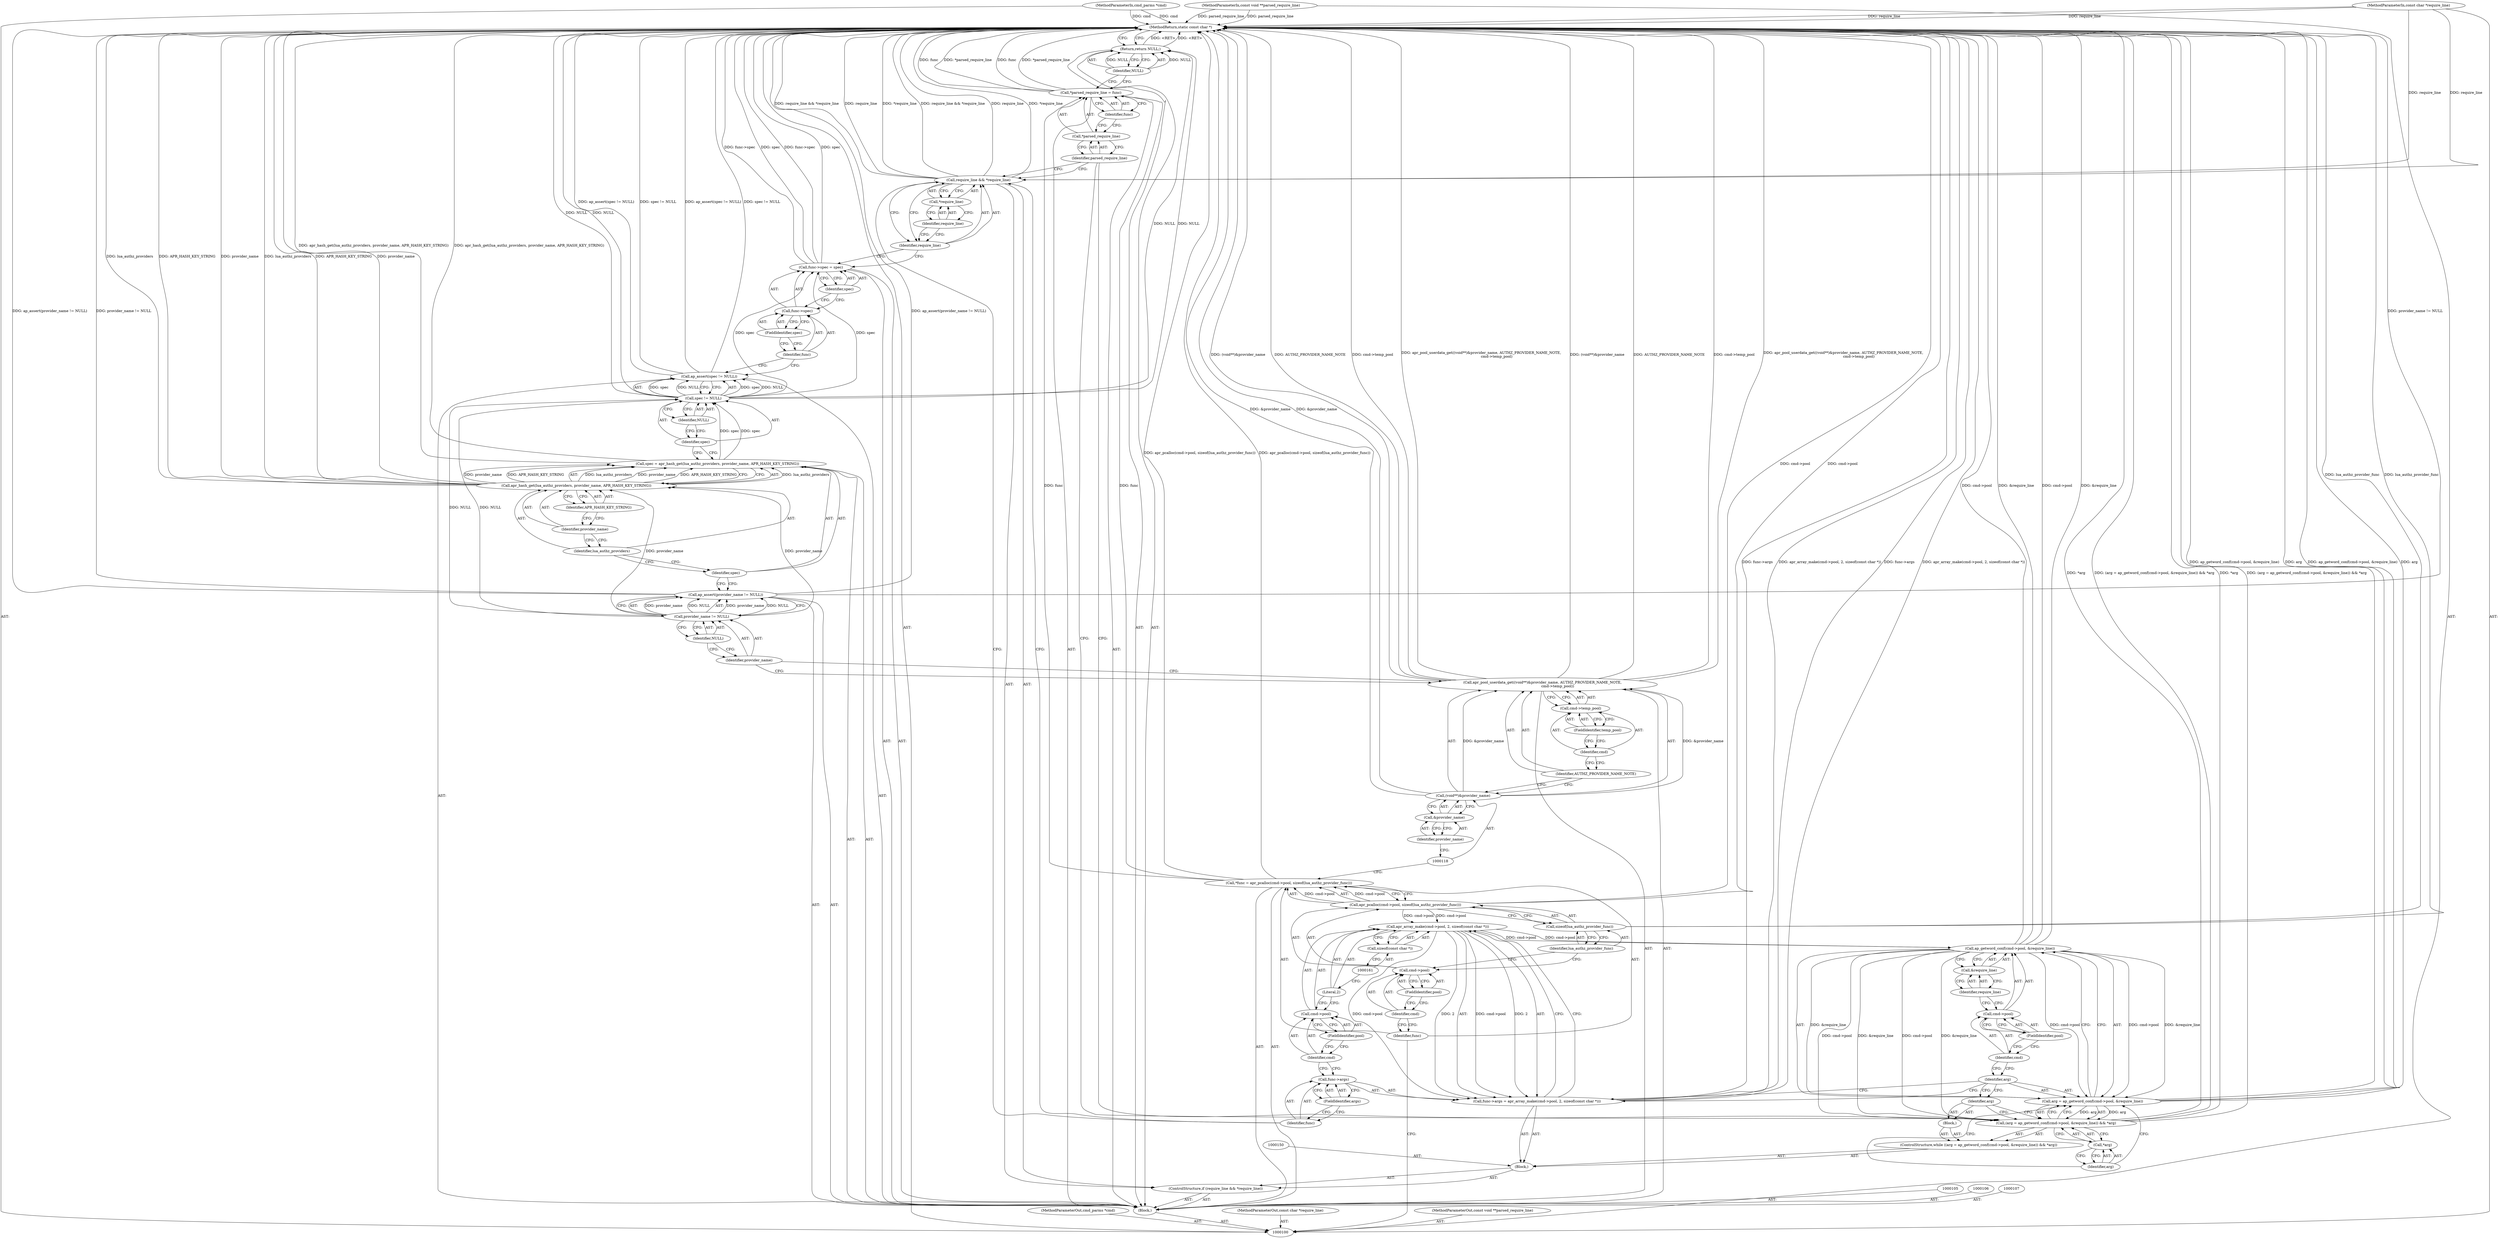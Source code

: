 digraph "0_httpd_3f1693d558d0758f829c8b53993f1749ddf6ffcb_0" {
"1000182" [label="(MethodReturn,static const char *)"];
"1000101" [label="(MethodParameterIn,cmd_parms *cmd)"];
"1000262" [label="(MethodParameterOut,cmd_parms *cmd)"];
"1000102" [label="(MethodParameterIn,const char *require_line)"];
"1000263" [label="(MethodParameterOut,const char *require_line)"];
"1000126" [label="(Call,provider_name != NULL)"];
"1000127" [label="(Identifier,provider_name)"];
"1000128" [label="(Identifier,NULL)"];
"1000125" [label="(Call,ap_assert(provider_name != NULL))"];
"1000131" [label="(Call,apr_hash_get(lua_authz_providers, provider_name, APR_HASH_KEY_STRING))"];
"1000132" [label="(Identifier,lua_authz_providers)"];
"1000133" [label="(Identifier,provider_name)"];
"1000129" [label="(Call,spec = apr_hash_get(lua_authz_providers, provider_name, APR_HASH_KEY_STRING))"];
"1000130" [label="(Identifier,spec)"];
"1000134" [label="(Identifier,APR_HASH_KEY_STRING)"];
"1000136" [label="(Call,spec != NULL)"];
"1000137" [label="(Identifier,spec)"];
"1000138" [label="(Identifier,NULL)"];
"1000135" [label="(Call,ap_assert(spec != NULL))"];
"1000142" [label="(FieldIdentifier,spec)"];
"1000143" [label="(Identifier,spec)"];
"1000139" [label="(Call,func->spec = spec)"];
"1000140" [label="(Call,func->spec)"];
"1000141" [label="(Identifier,func)"];
"1000147" [label="(Call,*require_line)"];
"1000148" [label="(Identifier,require_line)"];
"1000144" [label="(ControlStructure,if (require_line && *require_line))"];
"1000145" [label="(Call,require_line && *require_line)"];
"1000146" [label="(Identifier,require_line)"];
"1000149" [label="(Block,)"];
"1000154" [label="(FieldIdentifier,args)"];
"1000155" [label="(Call,apr_array_make(cmd->pool, 2, sizeof(const char *)))"];
"1000156" [label="(Call,cmd->pool)"];
"1000157" [label="(Identifier,cmd)"];
"1000158" [label="(FieldIdentifier,pool)"];
"1000159" [label="(Literal,2)"];
"1000160" [label="(Call,sizeof(const char *))"];
"1000151" [label="(Call,func->args = apr_array_make(cmd->pool, 2, sizeof(const char *)))"];
"1000152" [label="(Call,func->args)"];
"1000153" [label="(Identifier,func)"];
"1000163" [label="(Call,(arg = ap_getword_conf(cmd->pool, &require_line)) && *arg)"];
"1000164" [label="(Call,arg = ap_getword_conf(cmd->pool, &require_line))"];
"1000165" [label="(Identifier,arg)"];
"1000166" [label="(Call,ap_getword_conf(cmd->pool, &require_line))"];
"1000167" [label="(Call,cmd->pool)"];
"1000168" [label="(Identifier,cmd)"];
"1000169" [label="(FieldIdentifier,pool)"];
"1000170" [label="(Call,&require_line)"];
"1000171" [label="(Identifier,require_line)"];
"1000172" [label="(Call,*arg)"];
"1000173" [label="(Identifier,arg)"];
"1000174" [label="(Block,)"];
"1000162" [label="(ControlStructure,while ((arg = ap_getword_conf(cmd->pool, &require_line)) && *arg))"];
"1000103" [label="(MethodParameterIn,const void **parsed_require_line)"];
"1000264" [label="(MethodParameterOut,const void **parsed_require_line)"];
"1000175" [label="(Identifier,arg)"];
"1000179" [label="(Identifier,func)"];
"1000176" [label="(Call,*parsed_require_line = func)"];
"1000177" [label="(Call,*parsed_require_line)"];
"1000178" [label="(Identifier,parsed_require_line)"];
"1000181" [label="(Identifier,NULL)"];
"1000180" [label="(Return,return NULL;)"];
"1000104" [label="(Block,)"];
"1000108" [label="(Call,*func = apr_pcalloc(cmd->pool, sizeof(lua_authz_provider_func)))"];
"1000109" [label="(Identifier,func)"];
"1000110" [label="(Call,apr_pcalloc(cmd->pool, sizeof(lua_authz_provider_func)))"];
"1000111" [label="(Call,cmd->pool)"];
"1000112" [label="(Identifier,cmd)"];
"1000113" [label="(FieldIdentifier,pool)"];
"1000114" [label="(Call,sizeof(lua_authz_provider_func))"];
"1000115" [label="(Identifier,lua_authz_provider_func)"];
"1000117" [label="(Call,(void**)&provider_name)"];
"1000119" [label="(Call,&provider_name)"];
"1000120" [label="(Identifier,provider_name)"];
"1000116" [label="(Call,apr_pool_userdata_get((void**)&provider_name, AUTHZ_PROVIDER_NAME_NOTE,\n                           cmd->temp_pool))"];
"1000121" [label="(Identifier,AUTHZ_PROVIDER_NAME_NOTE)"];
"1000122" [label="(Call,cmd->temp_pool)"];
"1000123" [label="(Identifier,cmd)"];
"1000124" [label="(FieldIdentifier,temp_pool)"];
"1000182" -> "1000100"  [label="AST: "];
"1000182" -> "1000180"  [label="CFG: "];
"1000116" -> "1000182"  [label="DDG: (void**)&provider_name"];
"1000116" -> "1000182"  [label="DDG: AUTHZ_PROVIDER_NAME_NOTE"];
"1000116" -> "1000182"  [label="DDG: cmd->temp_pool"];
"1000116" -> "1000182"  [label="DDG: apr_pool_userdata_get((void**)&provider_name, AUTHZ_PROVIDER_NAME_NOTE,\n                           cmd->temp_pool)"];
"1000163" -> "1000182"  [label="DDG: *arg"];
"1000163" -> "1000182"  [label="DDG: (arg = ap_getword_conf(cmd->pool, &require_line)) && *arg"];
"1000125" -> "1000182"  [label="DDG: ap_assert(provider_name != NULL)"];
"1000125" -> "1000182"  [label="DDG: provider_name != NULL"];
"1000176" -> "1000182"  [label="DDG: func"];
"1000176" -> "1000182"  [label="DDG: *parsed_require_line"];
"1000136" -> "1000182"  [label="DDG: NULL"];
"1000117" -> "1000182"  [label="DDG: &provider_name"];
"1000131" -> "1000182"  [label="DDG: lua_authz_providers"];
"1000131" -> "1000182"  [label="DDG: APR_HASH_KEY_STRING"];
"1000131" -> "1000182"  [label="DDG: provider_name"];
"1000164" -> "1000182"  [label="DDG: ap_getword_conf(cmd->pool, &require_line)"];
"1000164" -> "1000182"  [label="DDG: arg"];
"1000139" -> "1000182"  [label="DDG: func->spec"];
"1000139" -> "1000182"  [label="DDG: spec"];
"1000151" -> "1000182"  [label="DDG: func->args"];
"1000151" -> "1000182"  [label="DDG: apr_array_make(cmd->pool, 2, sizeof(const char *))"];
"1000103" -> "1000182"  [label="DDG: parsed_require_line"];
"1000166" -> "1000182"  [label="DDG: cmd->pool"];
"1000166" -> "1000182"  [label="DDG: &require_line"];
"1000114" -> "1000182"  [label="DDG: lua_authz_provider_func"];
"1000102" -> "1000182"  [label="DDG: require_line"];
"1000135" -> "1000182"  [label="DDG: ap_assert(spec != NULL)"];
"1000135" -> "1000182"  [label="DDG: spec != NULL"];
"1000101" -> "1000182"  [label="DDG: cmd"];
"1000108" -> "1000182"  [label="DDG: apr_pcalloc(cmd->pool, sizeof(lua_authz_provider_func))"];
"1000145" -> "1000182"  [label="DDG: require_line && *require_line"];
"1000145" -> "1000182"  [label="DDG: require_line"];
"1000145" -> "1000182"  [label="DDG: *require_line"];
"1000110" -> "1000182"  [label="DDG: cmd->pool"];
"1000129" -> "1000182"  [label="DDG: apr_hash_get(lua_authz_providers, provider_name, APR_HASH_KEY_STRING)"];
"1000180" -> "1000182"  [label="DDG: <RET>"];
"1000101" -> "1000100"  [label="AST: "];
"1000101" -> "1000182"  [label="DDG: cmd"];
"1000262" -> "1000100"  [label="AST: "];
"1000102" -> "1000100"  [label="AST: "];
"1000102" -> "1000182"  [label="DDG: require_line"];
"1000102" -> "1000145"  [label="DDG: require_line"];
"1000263" -> "1000100"  [label="AST: "];
"1000126" -> "1000125"  [label="AST: "];
"1000126" -> "1000128"  [label="CFG: "];
"1000127" -> "1000126"  [label="AST: "];
"1000128" -> "1000126"  [label="AST: "];
"1000125" -> "1000126"  [label="CFG: "];
"1000126" -> "1000125"  [label="DDG: provider_name"];
"1000126" -> "1000125"  [label="DDG: NULL"];
"1000126" -> "1000131"  [label="DDG: provider_name"];
"1000126" -> "1000136"  [label="DDG: NULL"];
"1000127" -> "1000126"  [label="AST: "];
"1000127" -> "1000116"  [label="CFG: "];
"1000128" -> "1000127"  [label="CFG: "];
"1000128" -> "1000126"  [label="AST: "];
"1000128" -> "1000127"  [label="CFG: "];
"1000126" -> "1000128"  [label="CFG: "];
"1000125" -> "1000104"  [label="AST: "];
"1000125" -> "1000126"  [label="CFG: "];
"1000126" -> "1000125"  [label="AST: "];
"1000130" -> "1000125"  [label="CFG: "];
"1000125" -> "1000182"  [label="DDG: ap_assert(provider_name != NULL)"];
"1000125" -> "1000182"  [label="DDG: provider_name != NULL"];
"1000126" -> "1000125"  [label="DDG: provider_name"];
"1000126" -> "1000125"  [label="DDG: NULL"];
"1000131" -> "1000129"  [label="AST: "];
"1000131" -> "1000134"  [label="CFG: "];
"1000132" -> "1000131"  [label="AST: "];
"1000133" -> "1000131"  [label="AST: "];
"1000134" -> "1000131"  [label="AST: "];
"1000129" -> "1000131"  [label="CFG: "];
"1000131" -> "1000182"  [label="DDG: lua_authz_providers"];
"1000131" -> "1000182"  [label="DDG: APR_HASH_KEY_STRING"];
"1000131" -> "1000182"  [label="DDG: provider_name"];
"1000131" -> "1000129"  [label="DDG: lua_authz_providers"];
"1000131" -> "1000129"  [label="DDG: provider_name"];
"1000131" -> "1000129"  [label="DDG: APR_HASH_KEY_STRING"];
"1000126" -> "1000131"  [label="DDG: provider_name"];
"1000132" -> "1000131"  [label="AST: "];
"1000132" -> "1000130"  [label="CFG: "];
"1000133" -> "1000132"  [label="CFG: "];
"1000133" -> "1000131"  [label="AST: "];
"1000133" -> "1000132"  [label="CFG: "];
"1000134" -> "1000133"  [label="CFG: "];
"1000129" -> "1000104"  [label="AST: "];
"1000129" -> "1000131"  [label="CFG: "];
"1000130" -> "1000129"  [label="AST: "];
"1000131" -> "1000129"  [label="AST: "];
"1000137" -> "1000129"  [label="CFG: "];
"1000129" -> "1000182"  [label="DDG: apr_hash_get(lua_authz_providers, provider_name, APR_HASH_KEY_STRING)"];
"1000131" -> "1000129"  [label="DDG: lua_authz_providers"];
"1000131" -> "1000129"  [label="DDG: provider_name"];
"1000131" -> "1000129"  [label="DDG: APR_HASH_KEY_STRING"];
"1000129" -> "1000136"  [label="DDG: spec"];
"1000130" -> "1000129"  [label="AST: "];
"1000130" -> "1000125"  [label="CFG: "];
"1000132" -> "1000130"  [label="CFG: "];
"1000134" -> "1000131"  [label="AST: "];
"1000134" -> "1000133"  [label="CFG: "];
"1000131" -> "1000134"  [label="CFG: "];
"1000136" -> "1000135"  [label="AST: "];
"1000136" -> "1000138"  [label="CFG: "];
"1000137" -> "1000136"  [label="AST: "];
"1000138" -> "1000136"  [label="AST: "];
"1000135" -> "1000136"  [label="CFG: "];
"1000136" -> "1000182"  [label="DDG: NULL"];
"1000136" -> "1000135"  [label="DDG: spec"];
"1000136" -> "1000135"  [label="DDG: NULL"];
"1000129" -> "1000136"  [label="DDG: spec"];
"1000126" -> "1000136"  [label="DDG: NULL"];
"1000136" -> "1000139"  [label="DDG: spec"];
"1000136" -> "1000180"  [label="DDG: NULL"];
"1000137" -> "1000136"  [label="AST: "];
"1000137" -> "1000129"  [label="CFG: "];
"1000138" -> "1000137"  [label="CFG: "];
"1000138" -> "1000136"  [label="AST: "];
"1000138" -> "1000137"  [label="CFG: "];
"1000136" -> "1000138"  [label="CFG: "];
"1000135" -> "1000104"  [label="AST: "];
"1000135" -> "1000136"  [label="CFG: "];
"1000136" -> "1000135"  [label="AST: "];
"1000141" -> "1000135"  [label="CFG: "];
"1000135" -> "1000182"  [label="DDG: ap_assert(spec != NULL)"];
"1000135" -> "1000182"  [label="DDG: spec != NULL"];
"1000136" -> "1000135"  [label="DDG: spec"];
"1000136" -> "1000135"  [label="DDG: NULL"];
"1000142" -> "1000140"  [label="AST: "];
"1000142" -> "1000141"  [label="CFG: "];
"1000140" -> "1000142"  [label="CFG: "];
"1000143" -> "1000139"  [label="AST: "];
"1000143" -> "1000140"  [label="CFG: "];
"1000139" -> "1000143"  [label="CFG: "];
"1000139" -> "1000104"  [label="AST: "];
"1000139" -> "1000143"  [label="CFG: "];
"1000140" -> "1000139"  [label="AST: "];
"1000143" -> "1000139"  [label="AST: "];
"1000146" -> "1000139"  [label="CFG: "];
"1000139" -> "1000182"  [label="DDG: func->spec"];
"1000139" -> "1000182"  [label="DDG: spec"];
"1000136" -> "1000139"  [label="DDG: spec"];
"1000140" -> "1000139"  [label="AST: "];
"1000140" -> "1000142"  [label="CFG: "];
"1000141" -> "1000140"  [label="AST: "];
"1000142" -> "1000140"  [label="AST: "];
"1000143" -> "1000140"  [label="CFG: "];
"1000141" -> "1000140"  [label="AST: "];
"1000141" -> "1000135"  [label="CFG: "];
"1000142" -> "1000141"  [label="CFG: "];
"1000147" -> "1000145"  [label="AST: "];
"1000147" -> "1000148"  [label="CFG: "];
"1000148" -> "1000147"  [label="AST: "];
"1000145" -> "1000147"  [label="CFG: "];
"1000148" -> "1000147"  [label="AST: "];
"1000148" -> "1000146"  [label="CFG: "];
"1000147" -> "1000148"  [label="CFG: "];
"1000144" -> "1000104"  [label="AST: "];
"1000145" -> "1000144"  [label="AST: "];
"1000149" -> "1000144"  [label="AST: "];
"1000145" -> "1000144"  [label="AST: "];
"1000145" -> "1000146"  [label="CFG: "];
"1000145" -> "1000147"  [label="CFG: "];
"1000146" -> "1000145"  [label="AST: "];
"1000147" -> "1000145"  [label="AST: "];
"1000153" -> "1000145"  [label="CFG: "];
"1000178" -> "1000145"  [label="CFG: "];
"1000145" -> "1000182"  [label="DDG: require_line && *require_line"];
"1000145" -> "1000182"  [label="DDG: require_line"];
"1000145" -> "1000182"  [label="DDG: *require_line"];
"1000102" -> "1000145"  [label="DDG: require_line"];
"1000146" -> "1000145"  [label="AST: "];
"1000146" -> "1000139"  [label="CFG: "];
"1000148" -> "1000146"  [label="CFG: "];
"1000145" -> "1000146"  [label="CFG: "];
"1000149" -> "1000144"  [label="AST: "];
"1000150" -> "1000149"  [label="AST: "];
"1000151" -> "1000149"  [label="AST: "];
"1000162" -> "1000149"  [label="AST: "];
"1000154" -> "1000152"  [label="AST: "];
"1000154" -> "1000153"  [label="CFG: "];
"1000152" -> "1000154"  [label="CFG: "];
"1000155" -> "1000151"  [label="AST: "];
"1000155" -> "1000160"  [label="CFG: "];
"1000156" -> "1000155"  [label="AST: "];
"1000159" -> "1000155"  [label="AST: "];
"1000160" -> "1000155"  [label="AST: "];
"1000151" -> "1000155"  [label="CFG: "];
"1000155" -> "1000151"  [label="DDG: cmd->pool"];
"1000155" -> "1000151"  [label="DDG: 2"];
"1000110" -> "1000155"  [label="DDG: cmd->pool"];
"1000155" -> "1000166"  [label="DDG: cmd->pool"];
"1000156" -> "1000155"  [label="AST: "];
"1000156" -> "1000158"  [label="CFG: "];
"1000157" -> "1000156"  [label="AST: "];
"1000158" -> "1000156"  [label="AST: "];
"1000159" -> "1000156"  [label="CFG: "];
"1000157" -> "1000156"  [label="AST: "];
"1000157" -> "1000152"  [label="CFG: "];
"1000158" -> "1000157"  [label="CFG: "];
"1000158" -> "1000156"  [label="AST: "];
"1000158" -> "1000157"  [label="CFG: "];
"1000156" -> "1000158"  [label="CFG: "];
"1000159" -> "1000155"  [label="AST: "];
"1000159" -> "1000156"  [label="CFG: "];
"1000161" -> "1000159"  [label="CFG: "];
"1000160" -> "1000155"  [label="AST: "];
"1000160" -> "1000161"  [label="CFG: "];
"1000161" -> "1000160"  [label="AST: "];
"1000155" -> "1000160"  [label="CFG: "];
"1000151" -> "1000149"  [label="AST: "];
"1000151" -> "1000155"  [label="CFG: "];
"1000152" -> "1000151"  [label="AST: "];
"1000155" -> "1000151"  [label="AST: "];
"1000165" -> "1000151"  [label="CFG: "];
"1000151" -> "1000182"  [label="DDG: func->args"];
"1000151" -> "1000182"  [label="DDG: apr_array_make(cmd->pool, 2, sizeof(const char *))"];
"1000155" -> "1000151"  [label="DDG: cmd->pool"];
"1000155" -> "1000151"  [label="DDG: 2"];
"1000152" -> "1000151"  [label="AST: "];
"1000152" -> "1000154"  [label="CFG: "];
"1000153" -> "1000152"  [label="AST: "];
"1000154" -> "1000152"  [label="AST: "];
"1000157" -> "1000152"  [label="CFG: "];
"1000153" -> "1000152"  [label="AST: "];
"1000153" -> "1000145"  [label="CFG: "];
"1000154" -> "1000153"  [label="CFG: "];
"1000163" -> "1000162"  [label="AST: "];
"1000163" -> "1000164"  [label="CFG: "];
"1000163" -> "1000172"  [label="CFG: "];
"1000164" -> "1000163"  [label="AST: "];
"1000172" -> "1000163"  [label="AST: "];
"1000175" -> "1000163"  [label="CFG: "];
"1000178" -> "1000163"  [label="CFG: "];
"1000163" -> "1000182"  [label="DDG: *arg"];
"1000163" -> "1000182"  [label="DDG: (arg = ap_getword_conf(cmd->pool, &require_line)) && *arg"];
"1000164" -> "1000163"  [label="DDG: arg"];
"1000166" -> "1000163"  [label="DDG: cmd->pool"];
"1000166" -> "1000163"  [label="DDG: &require_line"];
"1000164" -> "1000163"  [label="AST: "];
"1000164" -> "1000166"  [label="CFG: "];
"1000165" -> "1000164"  [label="AST: "];
"1000166" -> "1000164"  [label="AST: "];
"1000173" -> "1000164"  [label="CFG: "];
"1000163" -> "1000164"  [label="CFG: "];
"1000164" -> "1000182"  [label="DDG: ap_getword_conf(cmd->pool, &require_line)"];
"1000164" -> "1000182"  [label="DDG: arg"];
"1000164" -> "1000163"  [label="DDG: arg"];
"1000166" -> "1000164"  [label="DDG: cmd->pool"];
"1000166" -> "1000164"  [label="DDG: &require_line"];
"1000165" -> "1000164"  [label="AST: "];
"1000165" -> "1000175"  [label="CFG: "];
"1000165" -> "1000151"  [label="CFG: "];
"1000168" -> "1000165"  [label="CFG: "];
"1000166" -> "1000164"  [label="AST: "];
"1000166" -> "1000170"  [label="CFG: "];
"1000167" -> "1000166"  [label="AST: "];
"1000170" -> "1000166"  [label="AST: "];
"1000164" -> "1000166"  [label="CFG: "];
"1000166" -> "1000182"  [label="DDG: cmd->pool"];
"1000166" -> "1000182"  [label="DDG: &require_line"];
"1000166" -> "1000163"  [label="DDG: cmd->pool"];
"1000166" -> "1000163"  [label="DDG: &require_line"];
"1000166" -> "1000164"  [label="DDG: cmd->pool"];
"1000166" -> "1000164"  [label="DDG: &require_line"];
"1000155" -> "1000166"  [label="DDG: cmd->pool"];
"1000167" -> "1000166"  [label="AST: "];
"1000167" -> "1000169"  [label="CFG: "];
"1000168" -> "1000167"  [label="AST: "];
"1000169" -> "1000167"  [label="AST: "];
"1000171" -> "1000167"  [label="CFG: "];
"1000168" -> "1000167"  [label="AST: "];
"1000168" -> "1000165"  [label="CFG: "];
"1000169" -> "1000168"  [label="CFG: "];
"1000169" -> "1000167"  [label="AST: "];
"1000169" -> "1000168"  [label="CFG: "];
"1000167" -> "1000169"  [label="CFG: "];
"1000170" -> "1000166"  [label="AST: "];
"1000170" -> "1000171"  [label="CFG: "];
"1000171" -> "1000170"  [label="AST: "];
"1000166" -> "1000170"  [label="CFG: "];
"1000171" -> "1000170"  [label="AST: "];
"1000171" -> "1000167"  [label="CFG: "];
"1000170" -> "1000171"  [label="CFG: "];
"1000172" -> "1000163"  [label="AST: "];
"1000172" -> "1000173"  [label="CFG: "];
"1000173" -> "1000172"  [label="AST: "];
"1000163" -> "1000172"  [label="CFG: "];
"1000173" -> "1000172"  [label="AST: "];
"1000173" -> "1000164"  [label="CFG: "];
"1000172" -> "1000173"  [label="CFG: "];
"1000174" -> "1000162"  [label="AST: "];
"1000175" -> "1000174"  [label="AST: "];
"1000162" -> "1000149"  [label="AST: "];
"1000163" -> "1000162"  [label="AST: "];
"1000174" -> "1000162"  [label="AST: "];
"1000103" -> "1000100"  [label="AST: "];
"1000103" -> "1000182"  [label="DDG: parsed_require_line"];
"1000264" -> "1000100"  [label="AST: "];
"1000175" -> "1000174"  [label="AST: "];
"1000175" -> "1000163"  [label="CFG: "];
"1000165" -> "1000175"  [label="CFG: "];
"1000179" -> "1000176"  [label="AST: "];
"1000179" -> "1000177"  [label="CFG: "];
"1000176" -> "1000179"  [label="CFG: "];
"1000176" -> "1000104"  [label="AST: "];
"1000176" -> "1000179"  [label="CFG: "];
"1000177" -> "1000176"  [label="AST: "];
"1000179" -> "1000176"  [label="AST: "];
"1000181" -> "1000176"  [label="CFG: "];
"1000176" -> "1000182"  [label="DDG: func"];
"1000176" -> "1000182"  [label="DDG: *parsed_require_line"];
"1000108" -> "1000176"  [label="DDG: func"];
"1000177" -> "1000176"  [label="AST: "];
"1000177" -> "1000178"  [label="CFG: "];
"1000178" -> "1000177"  [label="AST: "];
"1000179" -> "1000177"  [label="CFG: "];
"1000178" -> "1000177"  [label="AST: "];
"1000178" -> "1000163"  [label="CFG: "];
"1000178" -> "1000145"  [label="CFG: "];
"1000177" -> "1000178"  [label="CFG: "];
"1000181" -> "1000180"  [label="AST: "];
"1000181" -> "1000176"  [label="CFG: "];
"1000180" -> "1000181"  [label="CFG: "];
"1000181" -> "1000180"  [label="DDG: NULL"];
"1000180" -> "1000104"  [label="AST: "];
"1000180" -> "1000181"  [label="CFG: "];
"1000181" -> "1000180"  [label="AST: "];
"1000182" -> "1000180"  [label="CFG: "];
"1000180" -> "1000182"  [label="DDG: <RET>"];
"1000181" -> "1000180"  [label="DDG: NULL"];
"1000136" -> "1000180"  [label="DDG: NULL"];
"1000104" -> "1000100"  [label="AST: "];
"1000105" -> "1000104"  [label="AST: "];
"1000106" -> "1000104"  [label="AST: "];
"1000107" -> "1000104"  [label="AST: "];
"1000108" -> "1000104"  [label="AST: "];
"1000116" -> "1000104"  [label="AST: "];
"1000125" -> "1000104"  [label="AST: "];
"1000129" -> "1000104"  [label="AST: "];
"1000135" -> "1000104"  [label="AST: "];
"1000139" -> "1000104"  [label="AST: "];
"1000144" -> "1000104"  [label="AST: "];
"1000176" -> "1000104"  [label="AST: "];
"1000180" -> "1000104"  [label="AST: "];
"1000108" -> "1000104"  [label="AST: "];
"1000108" -> "1000110"  [label="CFG: "];
"1000109" -> "1000108"  [label="AST: "];
"1000110" -> "1000108"  [label="AST: "];
"1000118" -> "1000108"  [label="CFG: "];
"1000108" -> "1000182"  [label="DDG: apr_pcalloc(cmd->pool, sizeof(lua_authz_provider_func))"];
"1000110" -> "1000108"  [label="DDG: cmd->pool"];
"1000108" -> "1000176"  [label="DDG: func"];
"1000109" -> "1000108"  [label="AST: "];
"1000109" -> "1000100"  [label="CFG: "];
"1000112" -> "1000109"  [label="CFG: "];
"1000110" -> "1000108"  [label="AST: "];
"1000110" -> "1000114"  [label="CFG: "];
"1000111" -> "1000110"  [label="AST: "];
"1000114" -> "1000110"  [label="AST: "];
"1000108" -> "1000110"  [label="CFG: "];
"1000110" -> "1000182"  [label="DDG: cmd->pool"];
"1000110" -> "1000108"  [label="DDG: cmd->pool"];
"1000110" -> "1000155"  [label="DDG: cmd->pool"];
"1000111" -> "1000110"  [label="AST: "];
"1000111" -> "1000113"  [label="CFG: "];
"1000112" -> "1000111"  [label="AST: "];
"1000113" -> "1000111"  [label="AST: "];
"1000115" -> "1000111"  [label="CFG: "];
"1000112" -> "1000111"  [label="AST: "];
"1000112" -> "1000109"  [label="CFG: "];
"1000113" -> "1000112"  [label="CFG: "];
"1000113" -> "1000111"  [label="AST: "];
"1000113" -> "1000112"  [label="CFG: "];
"1000111" -> "1000113"  [label="CFG: "];
"1000114" -> "1000110"  [label="AST: "];
"1000114" -> "1000115"  [label="CFG: "];
"1000115" -> "1000114"  [label="AST: "];
"1000110" -> "1000114"  [label="CFG: "];
"1000114" -> "1000182"  [label="DDG: lua_authz_provider_func"];
"1000115" -> "1000114"  [label="AST: "];
"1000115" -> "1000111"  [label="CFG: "];
"1000114" -> "1000115"  [label="CFG: "];
"1000117" -> "1000116"  [label="AST: "];
"1000117" -> "1000119"  [label="CFG: "];
"1000118" -> "1000117"  [label="AST: "];
"1000119" -> "1000117"  [label="AST: "];
"1000121" -> "1000117"  [label="CFG: "];
"1000117" -> "1000182"  [label="DDG: &provider_name"];
"1000117" -> "1000116"  [label="DDG: &provider_name"];
"1000119" -> "1000117"  [label="AST: "];
"1000119" -> "1000120"  [label="CFG: "];
"1000120" -> "1000119"  [label="AST: "];
"1000117" -> "1000119"  [label="CFG: "];
"1000120" -> "1000119"  [label="AST: "];
"1000120" -> "1000118"  [label="CFG: "];
"1000119" -> "1000120"  [label="CFG: "];
"1000116" -> "1000104"  [label="AST: "];
"1000116" -> "1000122"  [label="CFG: "];
"1000117" -> "1000116"  [label="AST: "];
"1000121" -> "1000116"  [label="AST: "];
"1000122" -> "1000116"  [label="AST: "];
"1000127" -> "1000116"  [label="CFG: "];
"1000116" -> "1000182"  [label="DDG: (void**)&provider_name"];
"1000116" -> "1000182"  [label="DDG: AUTHZ_PROVIDER_NAME_NOTE"];
"1000116" -> "1000182"  [label="DDG: cmd->temp_pool"];
"1000116" -> "1000182"  [label="DDG: apr_pool_userdata_get((void**)&provider_name, AUTHZ_PROVIDER_NAME_NOTE,\n                           cmd->temp_pool)"];
"1000117" -> "1000116"  [label="DDG: &provider_name"];
"1000121" -> "1000116"  [label="AST: "];
"1000121" -> "1000117"  [label="CFG: "];
"1000123" -> "1000121"  [label="CFG: "];
"1000122" -> "1000116"  [label="AST: "];
"1000122" -> "1000124"  [label="CFG: "];
"1000123" -> "1000122"  [label="AST: "];
"1000124" -> "1000122"  [label="AST: "];
"1000116" -> "1000122"  [label="CFG: "];
"1000123" -> "1000122"  [label="AST: "];
"1000123" -> "1000121"  [label="CFG: "];
"1000124" -> "1000123"  [label="CFG: "];
"1000124" -> "1000122"  [label="AST: "];
"1000124" -> "1000123"  [label="CFG: "];
"1000122" -> "1000124"  [label="CFG: "];
}
